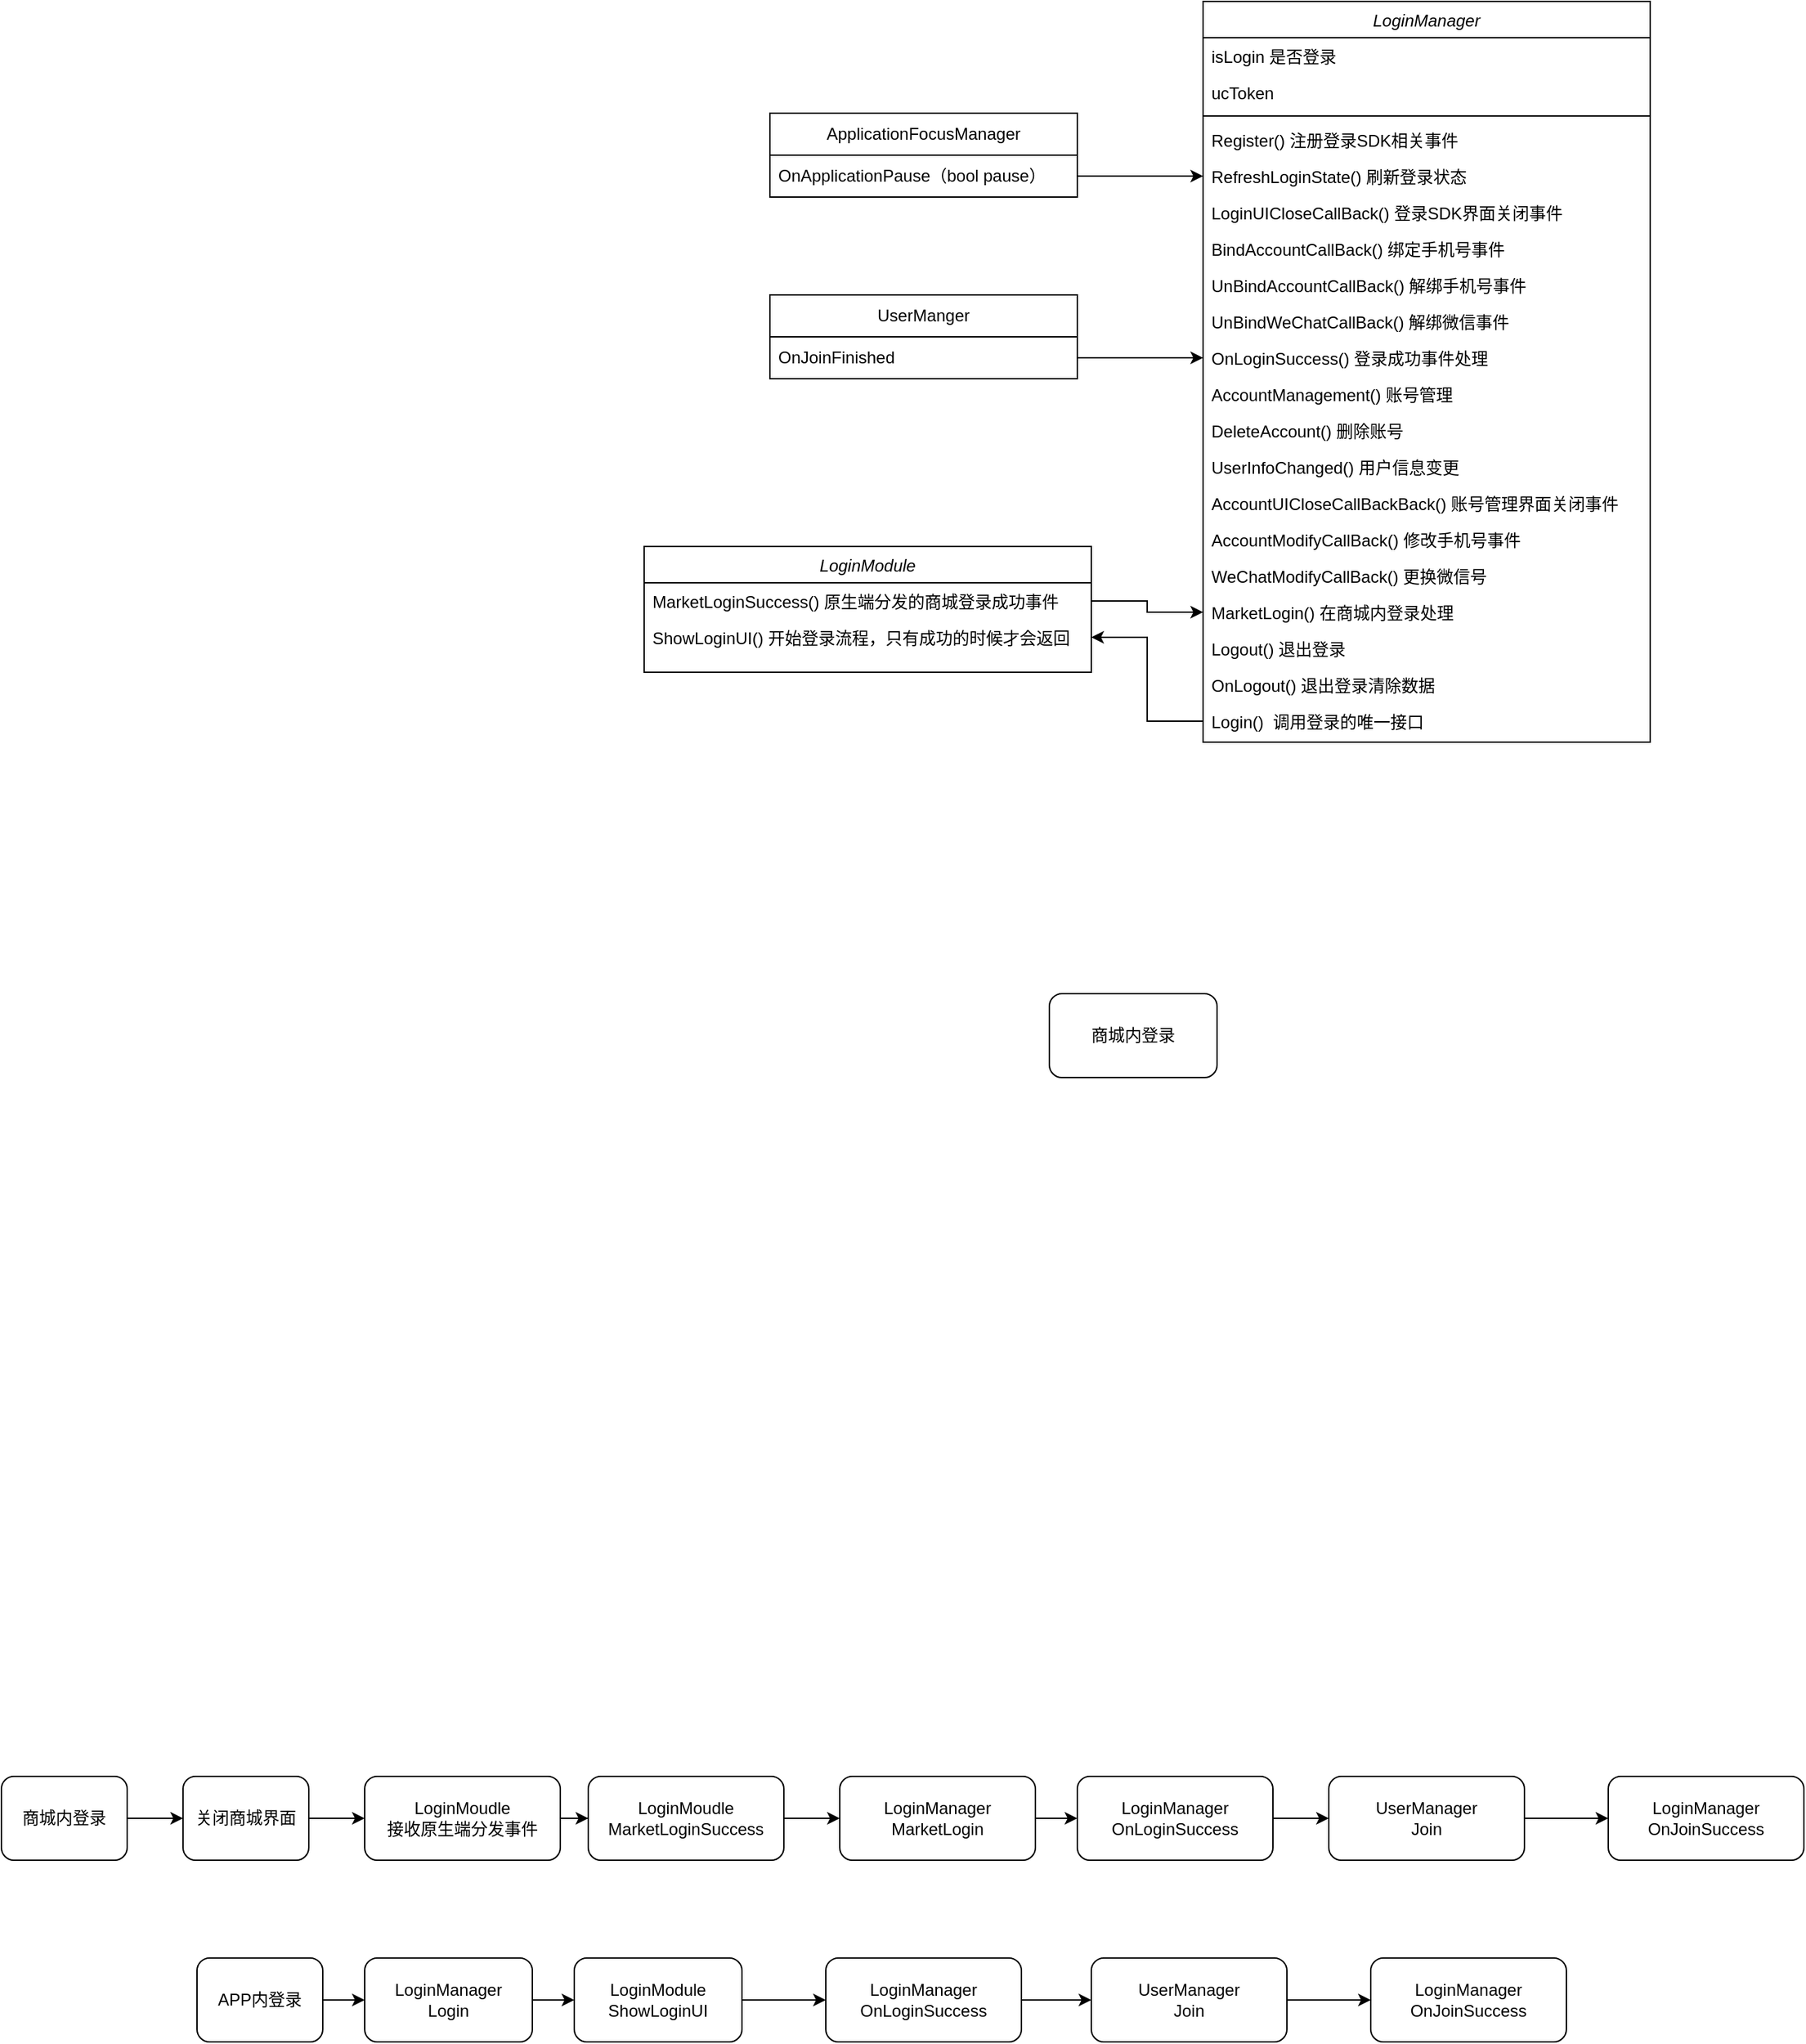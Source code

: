 <mxfile version="20.5.3" type="github">
  <diagram id="C5RBs43oDa-KdzZeNtuy" name="Page-1">
    <mxGraphModel dx="2223" dy="604" grid="1" gridSize="10" guides="1" tooltips="1" connect="1" arrows="1" fold="1" page="1" pageScale="1" pageWidth="827" pageHeight="1169" math="0" shadow="0">
      <root>
        <mxCell id="WIyWlLk6GJQsqaUBKTNV-0" />
        <mxCell id="WIyWlLk6GJQsqaUBKTNV-1" parent="WIyWlLk6GJQsqaUBKTNV-0" />
        <mxCell id="zkfFHV4jXpPFQw0GAbJ--0" value="LoginManager" style="swimlane;fontStyle=2;align=center;verticalAlign=top;childLayout=stackLayout;horizontal=1;startSize=26;horizontalStack=0;resizeParent=1;resizeLast=0;collapsible=1;marginBottom=0;rounded=0;shadow=0;strokeWidth=1;" parent="WIyWlLk6GJQsqaUBKTNV-1" vertex="1">
          <mxGeometry x="220" y="20" width="320" height="530" as="geometry">
            <mxRectangle x="230" y="140" width="160" height="26" as="alternateBounds" />
          </mxGeometry>
        </mxCell>
        <mxCell id="zkfFHV4jXpPFQw0GAbJ--1" value="isLogin 是否登录" style="text;align=left;verticalAlign=top;spacingLeft=4;spacingRight=4;overflow=hidden;rotatable=0;points=[[0,0.5],[1,0.5]];portConstraint=eastwest;" parent="zkfFHV4jXpPFQw0GAbJ--0" vertex="1">
          <mxGeometry y="26" width="320" height="26" as="geometry" />
        </mxCell>
        <mxCell id="zkfFHV4jXpPFQw0GAbJ--2" value="ucToken" style="text;align=left;verticalAlign=top;spacingLeft=4;spacingRight=4;overflow=hidden;rotatable=0;points=[[0,0.5],[1,0.5]];portConstraint=eastwest;rounded=0;shadow=0;html=0;" parent="zkfFHV4jXpPFQw0GAbJ--0" vertex="1">
          <mxGeometry y="52" width="320" height="26" as="geometry" />
        </mxCell>
        <mxCell id="zkfFHV4jXpPFQw0GAbJ--4" value="" style="line;html=1;strokeWidth=1;align=left;verticalAlign=middle;spacingTop=-1;spacingLeft=3;spacingRight=3;rotatable=0;labelPosition=right;points=[];portConstraint=eastwest;" parent="zkfFHV4jXpPFQw0GAbJ--0" vertex="1">
          <mxGeometry y="78" width="320" height="8" as="geometry" />
        </mxCell>
        <mxCell id="zkfFHV4jXpPFQw0GAbJ--5" value="Register() 注册登录SDK相关事件&#xa;" style="text;align=left;verticalAlign=top;spacingLeft=4;spacingRight=4;overflow=hidden;rotatable=0;points=[[0,0.5],[1,0.5]];portConstraint=eastwest;" parent="zkfFHV4jXpPFQw0GAbJ--0" vertex="1">
          <mxGeometry y="86" width="320" height="26" as="geometry" />
        </mxCell>
        <mxCell id="VmHbKBBXzDMZ-UUrnPwZ-8" value="RefreshLoginState() 刷新登录状态&#xa;" style="text;align=left;verticalAlign=top;spacingLeft=4;spacingRight=4;overflow=hidden;rotatable=0;points=[[0,0.5],[1,0.5]];portConstraint=eastwest;" vertex="1" parent="zkfFHV4jXpPFQw0GAbJ--0">
          <mxGeometry y="112" width="320" height="26" as="geometry" />
        </mxCell>
        <mxCell id="VmHbKBBXzDMZ-UUrnPwZ-0" value="LoginUICloseCallBack() 登录SDK界面关闭事件" style="text;align=left;verticalAlign=top;spacingLeft=4;spacingRight=4;overflow=hidden;rotatable=0;points=[[0,0.5],[1,0.5]];portConstraint=eastwest;" vertex="1" parent="zkfFHV4jXpPFQw0GAbJ--0">
          <mxGeometry y="138" width="320" height="26" as="geometry" />
        </mxCell>
        <mxCell id="VmHbKBBXzDMZ-UUrnPwZ-1" value="BindAccountCallBack() 绑定手机号事件" style="text;align=left;verticalAlign=top;spacingLeft=4;spacingRight=4;overflow=hidden;rotatable=0;points=[[0,0.5],[1,0.5]];portConstraint=eastwest;" vertex="1" parent="zkfFHV4jXpPFQw0GAbJ--0">
          <mxGeometry y="164" width="320" height="26" as="geometry" />
        </mxCell>
        <mxCell id="VmHbKBBXzDMZ-UUrnPwZ-2" value="UnBindAccountCallBack() 解绑手机号事件" style="text;align=left;verticalAlign=top;spacingLeft=4;spacingRight=4;overflow=hidden;rotatable=0;points=[[0,0.5],[1,0.5]];portConstraint=eastwest;" vertex="1" parent="zkfFHV4jXpPFQw0GAbJ--0">
          <mxGeometry y="190" width="320" height="26" as="geometry" />
        </mxCell>
        <mxCell id="VmHbKBBXzDMZ-UUrnPwZ-3" value="UnBindWeChatCallBack() 解绑微信事件" style="text;align=left;verticalAlign=top;spacingLeft=4;spacingRight=4;overflow=hidden;rotatable=0;points=[[0,0.5],[1,0.5]];portConstraint=eastwest;" vertex="1" parent="zkfFHV4jXpPFQw0GAbJ--0">
          <mxGeometry y="216" width="320" height="26" as="geometry" />
        </mxCell>
        <mxCell id="VmHbKBBXzDMZ-UUrnPwZ-9" value="OnLoginSuccess() 登录成功事件处理&#xa;" style="text;align=left;verticalAlign=top;spacingLeft=4;spacingRight=4;overflow=hidden;rotatable=0;points=[[0,0.5],[1,0.5]];portConstraint=eastwest;" vertex="1" parent="zkfFHV4jXpPFQw0GAbJ--0">
          <mxGeometry y="242" width="320" height="26" as="geometry" />
        </mxCell>
        <mxCell id="VmHbKBBXzDMZ-UUrnPwZ-12" value="AccountManagement() 账号管理" style="text;align=left;verticalAlign=top;spacingLeft=4;spacingRight=4;overflow=hidden;rotatable=0;points=[[0,0.5],[1,0.5]];portConstraint=eastwest;" vertex="1" parent="zkfFHV4jXpPFQw0GAbJ--0">
          <mxGeometry y="268" width="320" height="26" as="geometry" />
        </mxCell>
        <mxCell id="VmHbKBBXzDMZ-UUrnPwZ-13" value="DeleteAccount() 删除账号" style="text;align=left;verticalAlign=top;spacingLeft=4;spacingRight=4;overflow=hidden;rotatable=0;points=[[0,0.5],[1,0.5]];portConstraint=eastwest;" vertex="1" parent="zkfFHV4jXpPFQw0GAbJ--0">
          <mxGeometry y="294" width="320" height="26" as="geometry" />
        </mxCell>
        <mxCell id="VmHbKBBXzDMZ-UUrnPwZ-14" value="UserInfoChanged() 用户信息变更" style="text;align=left;verticalAlign=top;spacingLeft=4;spacingRight=4;overflow=hidden;rotatable=0;points=[[0,0.5],[1,0.5]];portConstraint=eastwest;" vertex="1" parent="zkfFHV4jXpPFQw0GAbJ--0">
          <mxGeometry y="320" width="320" height="26" as="geometry" />
        </mxCell>
        <mxCell id="VmHbKBBXzDMZ-UUrnPwZ-4" value="AccountUICloseCallBackBack() 账号管理界面关闭事件" style="text;align=left;verticalAlign=top;spacingLeft=4;spacingRight=4;overflow=hidden;rotatable=0;points=[[0,0.5],[1,0.5]];portConstraint=eastwest;" vertex="1" parent="zkfFHV4jXpPFQw0GAbJ--0">
          <mxGeometry y="346" width="320" height="26" as="geometry" />
        </mxCell>
        <mxCell id="VmHbKBBXzDMZ-UUrnPwZ-5" value="AccountModifyCallBack() 修改手机号事件" style="text;align=left;verticalAlign=top;spacingLeft=4;spacingRight=4;overflow=hidden;rotatable=0;points=[[0,0.5],[1,0.5]];portConstraint=eastwest;" vertex="1" parent="zkfFHV4jXpPFQw0GAbJ--0">
          <mxGeometry y="372" width="320" height="26" as="geometry" />
        </mxCell>
        <mxCell id="VmHbKBBXzDMZ-UUrnPwZ-6" value="WeChatModifyCallBack() 更换微信号" style="text;align=left;verticalAlign=top;spacingLeft=4;spacingRight=4;overflow=hidden;rotatable=0;points=[[0,0.5],[1,0.5]];portConstraint=eastwest;" vertex="1" parent="zkfFHV4jXpPFQw0GAbJ--0">
          <mxGeometry y="398" width="320" height="26" as="geometry" />
        </mxCell>
        <mxCell id="VmHbKBBXzDMZ-UUrnPwZ-7" value="MarketLogin() 在商城内登录处理" style="text;align=left;verticalAlign=top;spacingLeft=4;spacingRight=4;overflow=hidden;rotatable=0;points=[[0,0.5],[1,0.5]];portConstraint=eastwest;" vertex="1" parent="zkfFHV4jXpPFQw0GAbJ--0">
          <mxGeometry y="424" width="320" height="26" as="geometry" />
        </mxCell>
        <mxCell id="VmHbKBBXzDMZ-UUrnPwZ-10" value="Logout() 退出登录" style="text;align=left;verticalAlign=top;spacingLeft=4;spacingRight=4;overflow=hidden;rotatable=0;points=[[0,0.5],[1,0.5]];portConstraint=eastwest;" vertex="1" parent="zkfFHV4jXpPFQw0GAbJ--0">
          <mxGeometry y="450" width="320" height="26" as="geometry" />
        </mxCell>
        <mxCell id="VmHbKBBXzDMZ-UUrnPwZ-11" value="OnLogout() 退出登录清除数据" style="text;align=left;verticalAlign=top;spacingLeft=4;spacingRight=4;overflow=hidden;rotatable=0;points=[[0,0.5],[1,0.5]];portConstraint=eastwest;" vertex="1" parent="zkfFHV4jXpPFQw0GAbJ--0">
          <mxGeometry y="476" width="320" height="26" as="geometry" />
        </mxCell>
        <mxCell id="VmHbKBBXzDMZ-UUrnPwZ-22" value="Login()  调用登录的唯一接口" style="text;align=left;verticalAlign=top;spacingLeft=4;spacingRight=4;overflow=hidden;rotatable=0;points=[[0,0.5],[1,0.5]];portConstraint=eastwest;" vertex="1" parent="zkfFHV4jXpPFQw0GAbJ--0">
          <mxGeometry y="502" width="320" height="26" as="geometry" />
        </mxCell>
        <mxCell id="VmHbKBBXzDMZ-UUrnPwZ-16" value="ApplicationFocusManager" style="swimlane;fontStyle=0;childLayout=stackLayout;horizontal=1;startSize=30;horizontalStack=0;resizeParent=1;resizeParentMax=0;resizeLast=0;collapsible=1;marginBottom=0;whiteSpace=wrap;html=1;" vertex="1" parent="WIyWlLk6GJQsqaUBKTNV-1">
          <mxGeometry x="-90" y="100" width="220" height="60" as="geometry" />
        </mxCell>
        <mxCell id="VmHbKBBXzDMZ-UUrnPwZ-17" value="OnApplicationPause（bool pause）" style="text;strokeColor=none;fillColor=none;align=left;verticalAlign=middle;spacingLeft=4;spacingRight=4;overflow=hidden;points=[[0,0.5],[1,0.5]];portConstraint=eastwest;rotatable=0;whiteSpace=wrap;html=1;" vertex="1" parent="VmHbKBBXzDMZ-UUrnPwZ-16">
          <mxGeometry y="30" width="220" height="30" as="geometry" />
        </mxCell>
        <mxCell id="VmHbKBBXzDMZ-UUrnPwZ-21" style="edgeStyle=orthogonalEdgeStyle;rounded=0;orthogonalLoop=1;jettySize=auto;html=1;exitX=1;exitY=0.5;exitDx=0;exitDy=0;entryX=0;entryY=0.5;entryDx=0;entryDy=0;" edge="1" parent="WIyWlLk6GJQsqaUBKTNV-1" source="VmHbKBBXzDMZ-UUrnPwZ-17" target="VmHbKBBXzDMZ-UUrnPwZ-8">
          <mxGeometry relative="1" as="geometry" />
        </mxCell>
        <mxCell id="VmHbKBBXzDMZ-UUrnPwZ-28" value="LoginModule" style="swimlane;fontStyle=2;align=center;verticalAlign=top;childLayout=stackLayout;horizontal=1;startSize=26;horizontalStack=0;resizeParent=1;resizeLast=0;collapsible=1;marginBottom=0;rounded=0;shadow=0;strokeWidth=1;" vertex="1" parent="WIyWlLk6GJQsqaUBKTNV-1">
          <mxGeometry x="-180" y="410" width="320" height="90" as="geometry">
            <mxRectangle x="230" y="140" width="160" height="26" as="alternateBounds" />
          </mxGeometry>
        </mxCell>
        <mxCell id="VmHbKBBXzDMZ-UUrnPwZ-32" value="MarketLoginSuccess() 原生端分发的商城登录成功事件&#xa;" style="text;align=left;verticalAlign=top;spacingLeft=4;spacingRight=4;overflow=hidden;rotatable=0;points=[[0,0.5],[1,0.5]];portConstraint=eastwest;" vertex="1" parent="VmHbKBBXzDMZ-UUrnPwZ-28">
          <mxGeometry y="26" width="320" height="26" as="geometry" />
        </mxCell>
        <mxCell id="VmHbKBBXzDMZ-UUrnPwZ-53" value="ShowLoginUI() 开始登录流程，只有成功的时候才会返回" style="text;align=left;verticalAlign=top;spacingLeft=4;spacingRight=4;overflow=hidden;rotatable=0;points=[[0,0.5],[1,0.5]];portConstraint=eastwest;" vertex="1" parent="VmHbKBBXzDMZ-UUrnPwZ-28">
          <mxGeometry y="52" width="320" height="26" as="geometry" />
        </mxCell>
        <mxCell id="VmHbKBBXzDMZ-UUrnPwZ-58" style="edgeStyle=orthogonalEdgeStyle;rounded=0;orthogonalLoop=1;jettySize=auto;html=1;" edge="1" parent="WIyWlLk6GJQsqaUBKTNV-1" source="VmHbKBBXzDMZ-UUrnPwZ-22" target="VmHbKBBXzDMZ-UUrnPwZ-53">
          <mxGeometry relative="1" as="geometry" />
        </mxCell>
        <mxCell id="VmHbKBBXzDMZ-UUrnPwZ-59" style="edgeStyle=orthogonalEdgeStyle;rounded=0;orthogonalLoop=1;jettySize=auto;html=1;entryX=0;entryY=0.5;entryDx=0;entryDy=0;" edge="1" parent="WIyWlLk6GJQsqaUBKTNV-1" source="VmHbKBBXzDMZ-UUrnPwZ-32" target="VmHbKBBXzDMZ-UUrnPwZ-7">
          <mxGeometry relative="1" as="geometry" />
        </mxCell>
        <mxCell id="VmHbKBBXzDMZ-UUrnPwZ-62" value="UserManger" style="swimlane;fontStyle=0;childLayout=stackLayout;horizontal=1;startSize=30;horizontalStack=0;resizeParent=1;resizeParentMax=0;resizeLast=0;collapsible=1;marginBottom=0;whiteSpace=wrap;html=1;labelBackgroundColor=none;" vertex="1" parent="WIyWlLk6GJQsqaUBKTNV-1">
          <mxGeometry x="-90" y="230" width="220" height="60" as="geometry" />
        </mxCell>
        <mxCell id="VmHbKBBXzDMZ-UUrnPwZ-63" value="OnJoinFinished" style="text;strokeColor=none;fillColor=none;align=left;verticalAlign=middle;spacingLeft=4;spacingRight=4;overflow=hidden;points=[[0,0.5],[1,0.5]];portConstraint=eastwest;rotatable=0;whiteSpace=wrap;html=1;labelBackgroundColor=none;" vertex="1" parent="VmHbKBBXzDMZ-UUrnPwZ-62">
          <mxGeometry y="30" width="220" height="30" as="geometry" />
        </mxCell>
        <mxCell id="VmHbKBBXzDMZ-UUrnPwZ-66" style="edgeStyle=orthogonalEdgeStyle;rounded=0;orthogonalLoop=1;jettySize=auto;html=1;entryX=0;entryY=0.5;entryDx=0;entryDy=0;" edge="1" parent="WIyWlLk6GJQsqaUBKTNV-1" source="VmHbKBBXzDMZ-UUrnPwZ-63" target="VmHbKBBXzDMZ-UUrnPwZ-9">
          <mxGeometry relative="1" as="geometry" />
        </mxCell>
        <mxCell id="VmHbKBBXzDMZ-UUrnPwZ-68" value="商城内登录" style="rounded=1;whiteSpace=wrap;html=1;labelBackgroundColor=none;" vertex="1" parent="WIyWlLk6GJQsqaUBKTNV-1">
          <mxGeometry x="110" y="730" width="120" height="60" as="geometry" />
        </mxCell>
        <mxCell id="VmHbKBBXzDMZ-UUrnPwZ-71" value="" style="edgeStyle=orthogonalEdgeStyle;rounded=0;orthogonalLoop=1;jettySize=auto;html=1;" edge="1" parent="WIyWlLk6GJQsqaUBKTNV-1" source="VmHbKBBXzDMZ-UUrnPwZ-69" target="VmHbKBBXzDMZ-UUrnPwZ-70">
          <mxGeometry relative="1" as="geometry" />
        </mxCell>
        <mxCell id="VmHbKBBXzDMZ-UUrnPwZ-69" value="商城内登录" style="rounded=1;whiteSpace=wrap;html=1;labelBackgroundColor=none;" vertex="1" parent="WIyWlLk6GJQsqaUBKTNV-1">
          <mxGeometry x="-640" y="1290" width="90" height="60" as="geometry" />
        </mxCell>
        <mxCell id="VmHbKBBXzDMZ-UUrnPwZ-73" value="" style="edgeStyle=orthogonalEdgeStyle;rounded=0;orthogonalLoop=1;jettySize=auto;html=1;" edge="1" parent="WIyWlLk6GJQsqaUBKTNV-1" source="VmHbKBBXzDMZ-UUrnPwZ-70" target="VmHbKBBXzDMZ-UUrnPwZ-72">
          <mxGeometry relative="1" as="geometry" />
        </mxCell>
        <mxCell id="VmHbKBBXzDMZ-UUrnPwZ-70" value="关闭商城界面" style="rounded=1;whiteSpace=wrap;html=1;labelBackgroundColor=none;" vertex="1" parent="WIyWlLk6GJQsqaUBKTNV-1">
          <mxGeometry x="-510" y="1290" width="90" height="60" as="geometry" />
        </mxCell>
        <mxCell id="VmHbKBBXzDMZ-UUrnPwZ-77" value="" style="edgeStyle=orthogonalEdgeStyle;rounded=0;orthogonalLoop=1;jettySize=auto;html=1;" edge="1" parent="WIyWlLk6GJQsqaUBKTNV-1" source="VmHbKBBXzDMZ-UUrnPwZ-72" target="VmHbKBBXzDMZ-UUrnPwZ-76">
          <mxGeometry relative="1" as="geometry" />
        </mxCell>
        <mxCell id="VmHbKBBXzDMZ-UUrnPwZ-72" value="LoginMoudle&lt;br&gt;接收原生端分发事件" style="rounded=1;whiteSpace=wrap;html=1;labelBackgroundColor=none;" vertex="1" parent="WIyWlLk6GJQsqaUBKTNV-1">
          <mxGeometry x="-380" y="1290" width="140" height="60" as="geometry" />
        </mxCell>
        <mxCell id="VmHbKBBXzDMZ-UUrnPwZ-79" value="" style="edgeStyle=orthogonalEdgeStyle;rounded=0;orthogonalLoop=1;jettySize=auto;html=1;" edge="1" parent="WIyWlLk6GJQsqaUBKTNV-1" source="VmHbKBBXzDMZ-UUrnPwZ-76" target="VmHbKBBXzDMZ-UUrnPwZ-78">
          <mxGeometry relative="1" as="geometry" />
        </mxCell>
        <mxCell id="VmHbKBBXzDMZ-UUrnPwZ-76" value="LoginMoudle&lt;br&gt;MarketLoginSuccess" style="rounded=1;whiteSpace=wrap;html=1;labelBackgroundColor=none;" vertex="1" parent="WIyWlLk6GJQsqaUBKTNV-1">
          <mxGeometry x="-220" y="1290" width="140" height="60" as="geometry" />
        </mxCell>
        <mxCell id="VmHbKBBXzDMZ-UUrnPwZ-82" style="edgeStyle=orthogonalEdgeStyle;rounded=0;orthogonalLoop=1;jettySize=auto;html=1;" edge="1" parent="WIyWlLk6GJQsqaUBKTNV-1" source="VmHbKBBXzDMZ-UUrnPwZ-78" target="VmHbKBBXzDMZ-UUrnPwZ-81">
          <mxGeometry relative="1" as="geometry" />
        </mxCell>
        <mxCell id="VmHbKBBXzDMZ-UUrnPwZ-78" value="LoginManager&lt;br&gt;MarketLogin" style="rounded=1;whiteSpace=wrap;html=1;labelBackgroundColor=none;" vertex="1" parent="WIyWlLk6GJQsqaUBKTNV-1">
          <mxGeometry x="-40" y="1290" width="140" height="60" as="geometry" />
        </mxCell>
        <mxCell id="VmHbKBBXzDMZ-UUrnPwZ-93" value="" style="edgeStyle=orthogonalEdgeStyle;rounded=0;orthogonalLoop=1;jettySize=auto;html=1;" edge="1" parent="WIyWlLk6GJQsqaUBKTNV-1" source="VmHbKBBXzDMZ-UUrnPwZ-81" target="VmHbKBBXzDMZ-UUrnPwZ-92">
          <mxGeometry relative="1" as="geometry" />
        </mxCell>
        <mxCell id="VmHbKBBXzDMZ-UUrnPwZ-81" value="LoginManager&lt;br&gt;OnLoginSuccess" style="rounded=1;whiteSpace=wrap;html=1;labelBackgroundColor=none;" vertex="1" parent="WIyWlLk6GJQsqaUBKTNV-1">
          <mxGeometry x="130" y="1290" width="140" height="60" as="geometry" />
        </mxCell>
        <mxCell id="VmHbKBBXzDMZ-UUrnPwZ-86" value="" style="edgeStyle=orthogonalEdgeStyle;rounded=0;orthogonalLoop=1;jettySize=auto;html=1;" edge="1" parent="WIyWlLk6GJQsqaUBKTNV-1" source="VmHbKBBXzDMZ-UUrnPwZ-83" target="VmHbKBBXzDMZ-UUrnPwZ-85">
          <mxGeometry relative="1" as="geometry" />
        </mxCell>
        <mxCell id="VmHbKBBXzDMZ-UUrnPwZ-83" value="APP内登录" style="rounded=1;whiteSpace=wrap;html=1;labelBackgroundColor=none;" vertex="1" parent="WIyWlLk6GJQsqaUBKTNV-1">
          <mxGeometry x="-500" y="1420" width="90" height="60" as="geometry" />
        </mxCell>
        <mxCell id="VmHbKBBXzDMZ-UUrnPwZ-88" value="" style="edgeStyle=orthogonalEdgeStyle;rounded=0;orthogonalLoop=1;jettySize=auto;html=1;" edge="1" parent="WIyWlLk6GJQsqaUBKTNV-1" source="VmHbKBBXzDMZ-UUrnPwZ-85" target="VmHbKBBXzDMZ-UUrnPwZ-87">
          <mxGeometry relative="1" as="geometry" />
        </mxCell>
        <mxCell id="VmHbKBBXzDMZ-UUrnPwZ-85" value="LoginManager&lt;br&gt;Login" style="rounded=1;whiteSpace=wrap;html=1;labelBackgroundColor=none;" vertex="1" parent="WIyWlLk6GJQsqaUBKTNV-1">
          <mxGeometry x="-380" y="1420" width="120" height="60" as="geometry" />
        </mxCell>
        <mxCell id="VmHbKBBXzDMZ-UUrnPwZ-97" style="edgeStyle=orthogonalEdgeStyle;rounded=0;orthogonalLoop=1;jettySize=auto;html=1;" edge="1" parent="WIyWlLk6GJQsqaUBKTNV-1" source="VmHbKBBXzDMZ-UUrnPwZ-87" target="VmHbKBBXzDMZ-UUrnPwZ-95">
          <mxGeometry relative="1" as="geometry" />
        </mxCell>
        <mxCell id="VmHbKBBXzDMZ-UUrnPwZ-87" value="LoginModule&lt;br&gt;ShowLoginUI" style="rounded=1;whiteSpace=wrap;html=1;labelBackgroundColor=none;" vertex="1" parent="WIyWlLk6GJQsqaUBKTNV-1">
          <mxGeometry x="-230" y="1420" width="120" height="60" as="geometry" />
        </mxCell>
        <mxCell id="VmHbKBBXzDMZ-UUrnPwZ-100" value="" style="edgeStyle=orthogonalEdgeStyle;rounded=0;orthogonalLoop=1;jettySize=auto;html=1;" edge="1" parent="WIyWlLk6GJQsqaUBKTNV-1" source="VmHbKBBXzDMZ-UUrnPwZ-92" target="VmHbKBBXzDMZ-UUrnPwZ-99">
          <mxGeometry relative="1" as="geometry" />
        </mxCell>
        <mxCell id="VmHbKBBXzDMZ-UUrnPwZ-92" value="UserManager&lt;br&gt;Join" style="rounded=1;whiteSpace=wrap;html=1;labelBackgroundColor=none;" vertex="1" parent="WIyWlLk6GJQsqaUBKTNV-1">
          <mxGeometry x="310" y="1290" width="140" height="60" as="geometry" />
        </mxCell>
        <mxCell id="VmHbKBBXzDMZ-UUrnPwZ-94" value="" style="edgeStyle=orthogonalEdgeStyle;rounded=0;orthogonalLoop=1;jettySize=auto;html=1;" edge="1" parent="WIyWlLk6GJQsqaUBKTNV-1" source="VmHbKBBXzDMZ-UUrnPwZ-95" target="VmHbKBBXzDMZ-UUrnPwZ-96">
          <mxGeometry relative="1" as="geometry" />
        </mxCell>
        <mxCell id="VmHbKBBXzDMZ-UUrnPwZ-95" value="LoginManager&lt;br&gt;OnLoginSuccess" style="rounded=1;whiteSpace=wrap;html=1;labelBackgroundColor=none;" vertex="1" parent="WIyWlLk6GJQsqaUBKTNV-1">
          <mxGeometry x="-50" y="1420" width="140" height="60" as="geometry" />
        </mxCell>
        <mxCell id="VmHbKBBXzDMZ-UUrnPwZ-102" style="edgeStyle=orthogonalEdgeStyle;rounded=0;orthogonalLoop=1;jettySize=auto;html=1;" edge="1" parent="WIyWlLk6GJQsqaUBKTNV-1" source="VmHbKBBXzDMZ-UUrnPwZ-96" target="VmHbKBBXzDMZ-UUrnPwZ-101">
          <mxGeometry relative="1" as="geometry" />
        </mxCell>
        <mxCell id="VmHbKBBXzDMZ-UUrnPwZ-96" value="UserManager&lt;br&gt;Join" style="rounded=1;whiteSpace=wrap;html=1;labelBackgroundColor=none;" vertex="1" parent="WIyWlLk6GJQsqaUBKTNV-1">
          <mxGeometry x="140" y="1420" width="140" height="60" as="geometry" />
        </mxCell>
        <mxCell id="VmHbKBBXzDMZ-UUrnPwZ-99" value="LoginManager&lt;br&gt;OnJoinSuccess" style="rounded=1;whiteSpace=wrap;html=1;labelBackgroundColor=none;" vertex="1" parent="WIyWlLk6GJQsqaUBKTNV-1">
          <mxGeometry x="510" y="1290" width="140" height="60" as="geometry" />
        </mxCell>
        <mxCell id="VmHbKBBXzDMZ-UUrnPwZ-101" value="LoginManager&lt;br&gt;OnJoinSuccess" style="rounded=1;whiteSpace=wrap;html=1;labelBackgroundColor=none;" vertex="1" parent="WIyWlLk6GJQsqaUBKTNV-1">
          <mxGeometry x="340" y="1420" width="140" height="60" as="geometry" />
        </mxCell>
      </root>
    </mxGraphModel>
  </diagram>
</mxfile>
